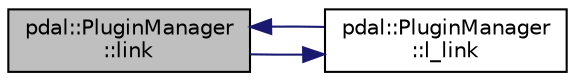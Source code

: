 digraph "pdal::PluginManager::link"
{
  edge [fontname="Helvetica",fontsize="10",labelfontname="Helvetica",labelfontsize="10"];
  node [fontname="Helvetica",fontsize="10",shape=record];
  rankdir="LR";
  Node1 [label="pdal::PluginManager\l::link",height=0.2,width=0.4,color="black", fillcolor="grey75", style="filled", fontcolor="black"];
  Node1 -> Node2 [color="midnightblue",fontsize="10",style="solid",fontname="Helvetica"];
  Node2 [label="pdal::PluginManager\l::l_link",height=0.2,width=0.4,color="black", fillcolor="white", style="filled",URL="$classpdal_1_1PluginManager.html#a8e5621de86ff9604a24a6c8ac8adf6dd"];
  Node2 -> Node1 [color="midnightblue",fontsize="10",style="solid",fontname="Helvetica"];
}
